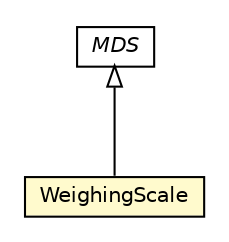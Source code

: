 #!/usr/local/bin/dot
#
# Class diagram 
# Generated by UMLGraph version R5_6-24-gf6e263 (http://www.umlgraph.org/)
#

digraph G {
	edge [fontname="Helvetica",fontsize=10,labelfontname="Helvetica",labelfontsize=10];
	node [fontname="Helvetica",fontsize=10,shape=plaintext];
	nodesep=0.25;
	ranksep=0.5;
	// org.universAAL.ontology.X73.WeighingScale
	c8586297 [label=<<table title="org.universAAL.ontology.X73.WeighingScale" border="0" cellborder="1" cellspacing="0" cellpadding="2" port="p" bgcolor="lemonChiffon" href="./WeighingScale.html">
		<tr><td><table border="0" cellspacing="0" cellpadding="1">
<tr><td align="center" balign="center"> WeighingScale </td></tr>
		</table></td></tr>
		</table>>, URL="./WeighingScale.html", fontname="Helvetica", fontcolor="black", fontsize=10.0];
	// org.universAAL.ontology.X73.MDS
	c8586303 [label=<<table title="org.universAAL.ontology.X73.MDS" border="0" cellborder="1" cellspacing="0" cellpadding="2" port="p" href="./MDS.html">
		<tr><td><table border="0" cellspacing="0" cellpadding="1">
<tr><td align="center" balign="center"><font face="Helvetica-Oblique"> MDS </font></td></tr>
		</table></td></tr>
		</table>>, URL="./MDS.html", fontname="Helvetica", fontcolor="black", fontsize=10.0];
	//org.universAAL.ontology.X73.WeighingScale extends org.universAAL.ontology.X73.MDS
	c8586303:p -> c8586297:p [dir=back,arrowtail=empty];
}

